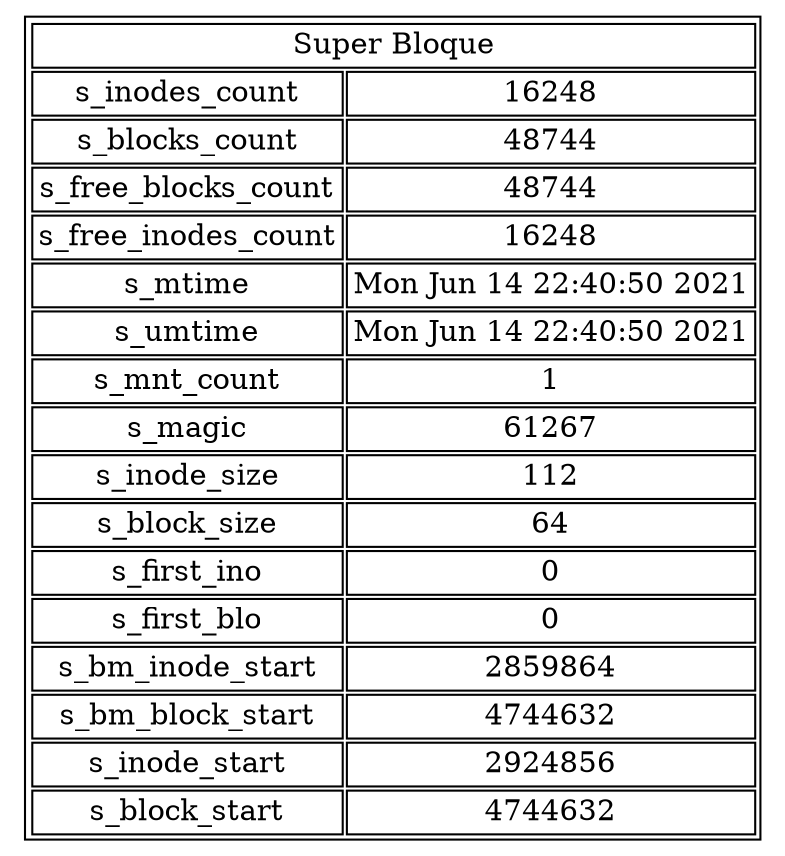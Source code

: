 digraph g{
	     nodo [ shape=plaintext label=<
	 	        <table border='1' cellborder='1'>
	 	 	            <tr>
	 	 	 	               <td colspan="2" >Super Bloque</td>
	 	 	            </tr>
	 	 	            <tr>
	 	 	 	               <td>s_inodes_count</td>
	 	 	 	               <td>16248</td>
	 	 	            </tr>
	 	 	            <tr>
	 	 	 	               <td>s_blocks_count</td>
	 	 	 	               <td>48744</td>
	 	 	            </tr>
	 	 	            <tr>
	 	 	 	               <td>s_free_blocks_count</td>
	 	 	 	               <td>48744</td>
	 	 	            </tr>
	 	 	            <tr>
	 	 	 	                <td>s_free_inodes_count</td>
	 	 	 	                <td>16248</td>
	 	 	            </tr>
	 	 	            <tr>
	 	 	 	                <td>s_mtime</td>
	 	 	 	                <td>Mon Jun 14 22:40:50 2021
</td>
	 	 	            </tr>
	 	 	            <tr>
	 	 	 	                <td>s_umtime</td>
	 	 	 	                <td>Mon Jun 14 22:40:50 2021
</td>
	 	 	            </tr>
	 	 	            <tr>
	 	 	 	                <td>s_mnt_count</td>
	 	 	 	                <td>1</td>
	 	 	            </tr>
	 	 	            <tr>
	 	 	 	                <td>s_magic</td>
	 	 	 	                <td>61267</td>
	 	 	            </tr>
	 	 	            <tr>
	 	 	 	                <td>s_inode_size</td>
	 	 	 	                <td>112</td>
	 	 	            </tr>
	 	 	            <tr>
	 	 	 	                <td>s_block_size</td>
	 	 	 	                <td>64</td>
	 	 	            </tr>
	 	 	            <tr>
	 	 	 	                <td>s_first_ino</td>
	 	 	 	                <td>0</td>
	 	 	            </tr>
	 	 	            <tr>
	 	 	 	                <td>s_first_blo</td>
	 	 	 	                <td>0</td>
	 	 	            </tr>
	 	 	            <tr>
	 	 	 	                <td>s_bm_inode_start</td>
	 	 	 	                <td>2859864</td>
	 	 	            </tr>
	 	 	            <tr>
	 	 	 	                <td>s_bm_block_start</td>
	 	 	 	                <td>4744632</td>
	 	 	            </tr>
	 	 	            <tr>
	 	 	 	                <td>s_inode_start</td>
	 	 	 	                <td>2924856</td>
	 	 	            </tr>
	 	 	            <tr>
	 	 	 	                <td>s_block_start</td>
	 	 	 	                <td>4744632</td>
	 	 	            </tr>
	 	        </table>
	     >];
}
